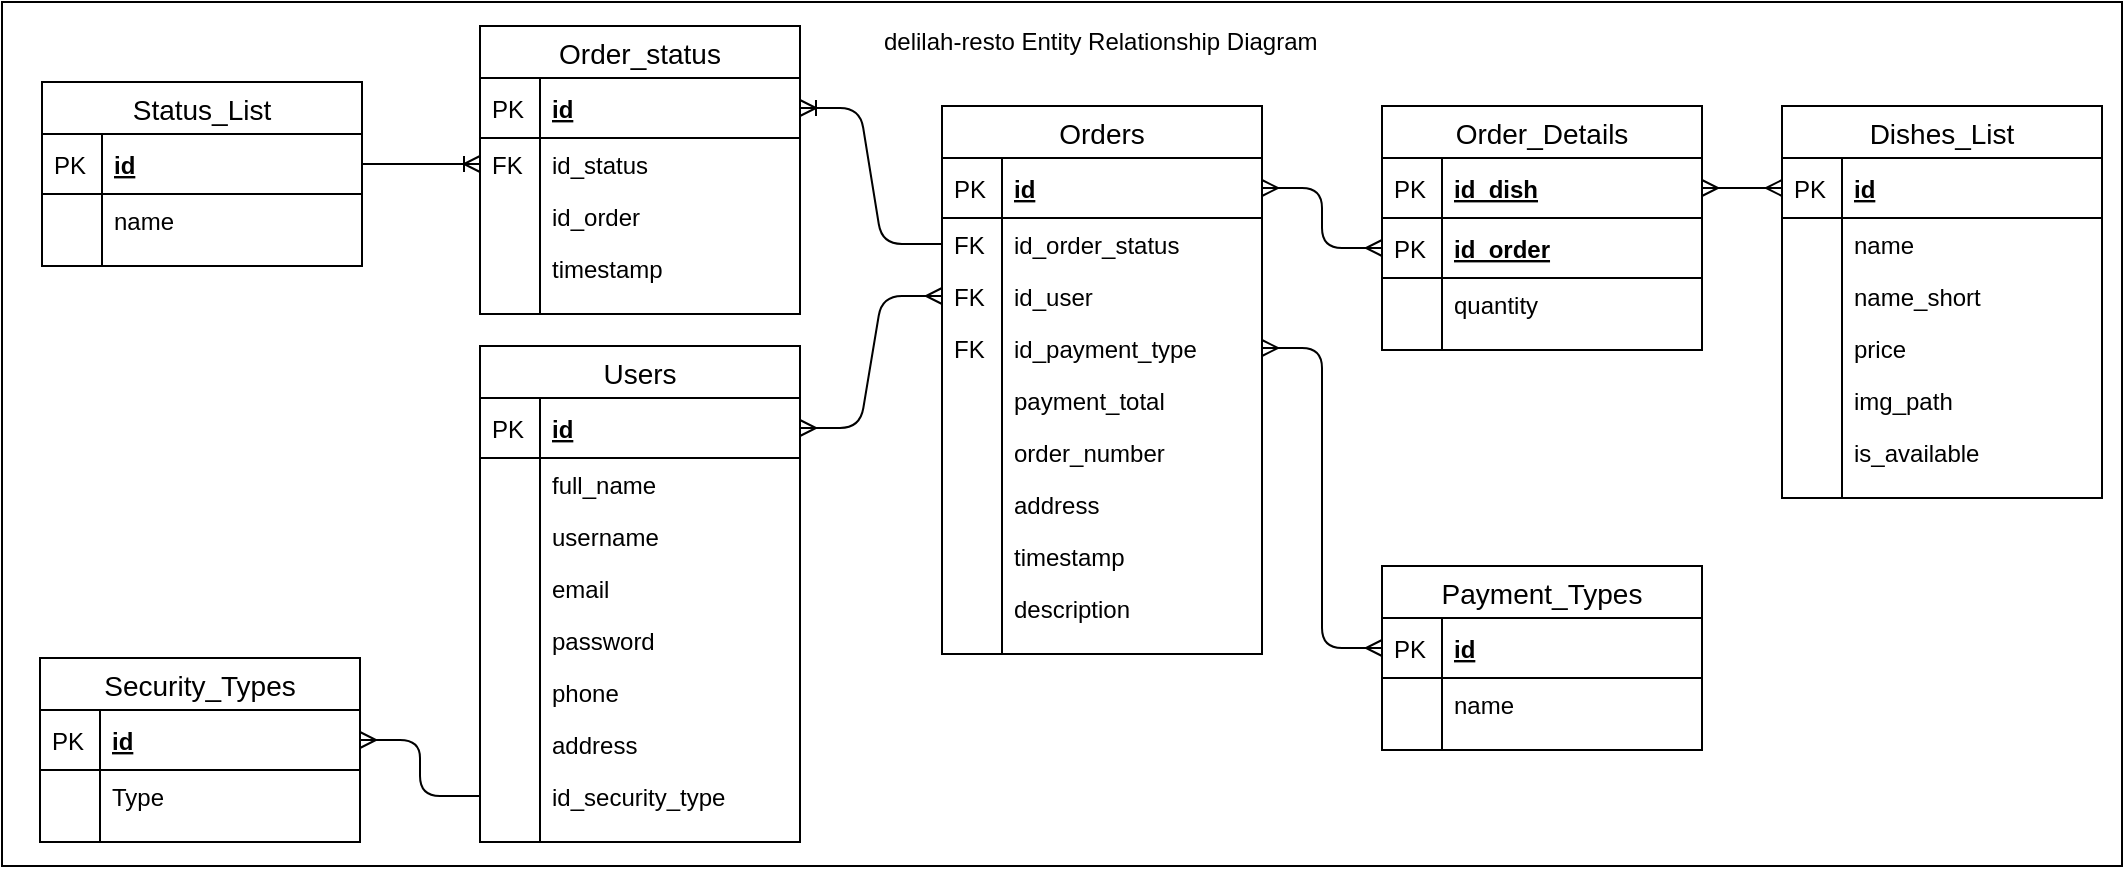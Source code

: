 <mxfile version="13.2.4" type="device"><diagram name="Page-1" id="e56a1550-8fbb-45ad-956c-1786394a9013"><mxGraphModel dx="1146" dy="1404" grid="1" gridSize="10" guides="1" tooltips="1" connect="1" arrows="1" fold="1" page="1" pageScale="1" pageWidth="1100" pageHeight="850" background="#ffffff" math="0" shadow="0"><root><mxCell id="0"/><mxCell id="1" parent="0"/><mxCell id="ameJ8bf6RrsIPNFNoTYk-157" value="" style="rounded=0;whiteSpace=wrap;html=1;" parent="1" vertex="1"><mxGeometry x="30" y="-32" width="1060" height="432" as="geometry"/></mxCell><mxCell id="ameJ8bf6RrsIPNFNoTYk-36" value="Orders" style="swimlane;fontStyle=0;childLayout=stackLayout;horizontal=1;startSize=26;horizontalStack=0;resizeParent=1;resizeParentMax=0;resizeLast=0;collapsible=1;marginBottom=0;align=center;fontSize=14;" parent="1" vertex="1"><mxGeometry x="500" y="20" width="160" height="274" as="geometry"/></mxCell><mxCell id="ameJ8bf6RrsIPNFNoTYk-37" value="id" style="shape=partialRectangle;top=0;left=0;right=0;bottom=1;align=left;verticalAlign=middle;fillColor=none;spacingLeft=34;spacingRight=4;overflow=hidden;rotatable=0;points=[[0,0.5],[1,0.5]];portConstraint=eastwest;dropTarget=0;fontStyle=5;fontSize=12;" parent="ameJ8bf6RrsIPNFNoTYk-36" vertex="1"><mxGeometry y="26" width="160" height="30" as="geometry"/></mxCell><mxCell id="ameJ8bf6RrsIPNFNoTYk-38" value="PK" style="shape=partialRectangle;top=0;left=0;bottom=0;fillColor=none;align=left;verticalAlign=middle;spacingLeft=4;spacingRight=4;overflow=hidden;rotatable=0;points=[];portConstraint=eastwest;part=1;fontSize=12;" parent="ameJ8bf6RrsIPNFNoTYk-37" vertex="1" connectable="0"><mxGeometry width="30" height="30" as="geometry"/></mxCell><mxCell id="LwwkhVzEmKCpredqibj8-4" value="id_order_status" style="shape=partialRectangle;top=0;left=0;right=0;bottom=0;align=left;verticalAlign=top;fillColor=none;spacingLeft=34;spacingRight=4;overflow=hidden;rotatable=0;points=[[0,0.5],[1,0.5]];portConstraint=eastwest;dropTarget=0;fontSize=12;" parent="ameJ8bf6RrsIPNFNoTYk-36" vertex="1"><mxGeometry y="56" width="160" height="26" as="geometry"/></mxCell><mxCell id="LwwkhVzEmKCpredqibj8-5" value="FK" style="shape=partialRectangle;top=0;left=0;bottom=0;fillColor=none;align=left;verticalAlign=top;spacingLeft=4;spacingRight=4;overflow=hidden;rotatable=0;points=[];portConstraint=eastwest;part=1;fontSize=12;" parent="LwwkhVzEmKCpredqibj8-4" vertex="1" connectable="0"><mxGeometry width="30" height="26" as="geometry"/></mxCell><mxCell id="ameJ8bf6RrsIPNFNoTYk-39" value="id_user" style="shape=partialRectangle;top=0;left=0;right=0;bottom=0;align=left;verticalAlign=top;fillColor=none;spacingLeft=34;spacingRight=4;overflow=hidden;rotatable=0;points=[[0,0.5],[1,0.5]];portConstraint=eastwest;dropTarget=0;fontSize=12;" parent="ameJ8bf6RrsIPNFNoTYk-36" vertex="1"><mxGeometry y="82" width="160" height="26" as="geometry"/></mxCell><mxCell id="ameJ8bf6RrsIPNFNoTYk-40" value="FK" style="shape=partialRectangle;top=0;left=0;bottom=0;fillColor=none;align=left;verticalAlign=top;spacingLeft=4;spacingRight=4;overflow=hidden;rotatable=0;points=[];portConstraint=eastwest;part=1;fontSize=12;" parent="ameJ8bf6RrsIPNFNoTYk-39" vertex="1" connectable="0"><mxGeometry width="30" height="26" as="geometry"/></mxCell><mxCell id="ameJ8bf6RrsIPNFNoTYk-50" value="id_payment_type" style="shape=partialRectangle;top=0;left=0;right=0;bottom=0;align=left;verticalAlign=top;fillColor=none;spacingLeft=34;spacingRight=4;overflow=hidden;rotatable=0;points=[[0,0.5],[1,0.5]];portConstraint=eastwest;dropTarget=0;fontSize=12;" parent="ameJ8bf6RrsIPNFNoTYk-36" vertex="1"><mxGeometry y="108" width="160" height="26" as="geometry"/></mxCell><mxCell id="ameJ8bf6RrsIPNFNoTYk-51" value="FK" style="shape=partialRectangle;top=0;left=0;bottom=0;fillColor=none;align=left;verticalAlign=top;spacingLeft=4;spacingRight=4;overflow=hidden;rotatable=0;points=[];portConstraint=eastwest;part=1;fontSize=12;" parent="ameJ8bf6RrsIPNFNoTYk-50" vertex="1" connectable="0"><mxGeometry width="30" height="26" as="geometry"/></mxCell><mxCell id="ameJ8bf6RrsIPNFNoTYk-92" value="payment_total" style="shape=partialRectangle;top=0;left=0;right=0;bottom=0;align=left;verticalAlign=top;fillColor=none;spacingLeft=34;spacingRight=4;overflow=hidden;rotatable=0;points=[[0,0.5],[1,0.5]];portConstraint=eastwest;dropTarget=0;fontSize=12;" parent="ameJ8bf6RrsIPNFNoTYk-36" vertex="1"><mxGeometry y="134" width="160" height="26" as="geometry"/></mxCell><mxCell id="ameJ8bf6RrsIPNFNoTYk-93" value="" style="shape=partialRectangle;top=0;left=0;bottom=0;fillColor=none;align=left;verticalAlign=top;spacingLeft=4;spacingRight=4;overflow=hidden;rotatable=0;points=[];portConstraint=eastwest;part=1;fontSize=12;" parent="ameJ8bf6RrsIPNFNoTYk-92" vertex="1" connectable="0"><mxGeometry width="30" height="26" as="geometry"/></mxCell><mxCell id="ameJ8bf6RrsIPNFNoTYk-96" value="order_number" style="shape=partialRectangle;top=0;left=0;right=0;bottom=0;align=left;verticalAlign=top;fillColor=none;spacingLeft=34;spacingRight=4;overflow=hidden;rotatable=0;points=[[0,0.5],[1,0.5]];portConstraint=eastwest;dropTarget=0;fontSize=12;" parent="ameJ8bf6RrsIPNFNoTYk-36" vertex="1"><mxGeometry y="160" width="160" height="26" as="geometry"/></mxCell><mxCell id="ameJ8bf6RrsIPNFNoTYk-97" value="" style="shape=partialRectangle;top=0;left=0;bottom=0;fillColor=none;align=left;verticalAlign=top;spacingLeft=4;spacingRight=4;overflow=hidden;rotatable=0;points=[];portConstraint=eastwest;part=1;fontSize=12;" parent="ameJ8bf6RrsIPNFNoTYk-96" vertex="1" connectable="0"><mxGeometry width="30" height="26" as="geometry"/></mxCell><mxCell id="ameJ8bf6RrsIPNFNoTYk-98" value="address" style="shape=partialRectangle;top=0;left=0;right=0;bottom=0;align=left;verticalAlign=top;fillColor=none;spacingLeft=34;spacingRight=4;overflow=hidden;rotatable=0;points=[[0,0.5],[1,0.5]];portConstraint=eastwest;dropTarget=0;fontSize=12;" parent="ameJ8bf6RrsIPNFNoTYk-36" vertex="1"><mxGeometry y="186" width="160" height="26" as="geometry"/></mxCell><mxCell id="ameJ8bf6RrsIPNFNoTYk-99" value="" style="shape=partialRectangle;top=0;left=0;bottom=0;fillColor=none;align=left;verticalAlign=top;spacingLeft=4;spacingRight=4;overflow=hidden;rotatable=0;points=[];portConstraint=eastwest;part=1;fontSize=12;" parent="ameJ8bf6RrsIPNFNoTYk-98" vertex="1" connectable="0"><mxGeometry width="30" height="26" as="geometry"/></mxCell><mxCell id="ameJ8bf6RrsIPNFNoTYk-100" value="timestamp" style="shape=partialRectangle;top=0;left=0;right=0;bottom=0;align=left;verticalAlign=top;fillColor=none;spacingLeft=34;spacingRight=4;overflow=hidden;rotatable=0;points=[[0,0.5],[1,0.5]];portConstraint=eastwest;dropTarget=0;fontSize=12;" parent="ameJ8bf6RrsIPNFNoTYk-36" vertex="1"><mxGeometry y="212" width="160" height="26" as="geometry"/></mxCell><mxCell id="ameJ8bf6RrsIPNFNoTYk-101" value="" style="shape=partialRectangle;top=0;left=0;bottom=0;fillColor=none;align=left;verticalAlign=top;spacingLeft=4;spacingRight=4;overflow=hidden;rotatable=0;points=[];portConstraint=eastwest;part=1;fontSize=12;" parent="ameJ8bf6RrsIPNFNoTYk-100" vertex="1" connectable="0"><mxGeometry width="30" height="26" as="geometry"/></mxCell><mxCell id="dziBajmSsHBGltMWX1kv-1" value="description" style="shape=partialRectangle;top=0;left=0;right=0;bottom=0;align=left;verticalAlign=top;fillColor=none;spacingLeft=34;spacingRight=4;overflow=hidden;rotatable=0;points=[[0,0.5],[1,0.5]];portConstraint=eastwest;dropTarget=0;fontSize=12;" vertex="1" parent="ameJ8bf6RrsIPNFNoTYk-36"><mxGeometry y="238" width="160" height="26" as="geometry"/></mxCell><mxCell id="dziBajmSsHBGltMWX1kv-2" value="" style="shape=partialRectangle;top=0;left=0;bottom=0;fillColor=none;align=left;verticalAlign=top;spacingLeft=4;spacingRight=4;overflow=hidden;rotatable=0;points=[];portConstraint=eastwest;part=1;fontSize=12;" vertex="1" connectable="0" parent="dziBajmSsHBGltMWX1kv-1"><mxGeometry width="30" height="26" as="geometry"/></mxCell><mxCell id="ameJ8bf6RrsIPNFNoTYk-45" value="" style="shape=partialRectangle;top=0;left=0;right=0;bottom=0;align=left;verticalAlign=top;fillColor=none;spacingLeft=34;spacingRight=4;overflow=hidden;rotatable=0;points=[[0,0.5],[1,0.5]];portConstraint=eastwest;dropTarget=0;fontSize=12;" parent="ameJ8bf6RrsIPNFNoTYk-36" vertex="1"><mxGeometry y="264" width="160" height="10" as="geometry"/></mxCell><mxCell id="ameJ8bf6RrsIPNFNoTYk-46" value="" style="shape=partialRectangle;top=0;left=0;bottom=0;fillColor=none;align=left;verticalAlign=top;spacingLeft=4;spacingRight=4;overflow=hidden;rotatable=0;points=[];portConstraint=eastwest;part=1;fontSize=12;" parent="ameJ8bf6RrsIPNFNoTYk-45" vertex="1" connectable="0"><mxGeometry width="30" height="10" as="geometry"/></mxCell><mxCell id="ameJ8bf6RrsIPNFNoTYk-48" value="" style="edgeStyle=entityRelationEdgeStyle;fontSize=12;html=1;endArrow=ERmany;startArrow=ERmany;" parent="1" source="ameJ8bf6RrsIPNFNoTYk-5" target="ameJ8bf6RrsIPNFNoTYk-20" edge="1"><mxGeometry width="100" height="100" relative="1" as="geometry"><mxPoint x="140" y="770" as="sourcePoint"/><mxPoint x="240" y="670" as="targetPoint"/></mxGeometry></mxCell><mxCell id="ameJ8bf6RrsIPNFNoTYk-64" value="" style="edgeStyle=entityRelationEdgeStyle;fontSize=12;html=1;endArrow=ERoneToMany;" parent="1" source="LwwkhVzEmKCpredqibj8-4" target="ameJ8bf6RrsIPNFNoTYk-53" edge="1"><mxGeometry width="100" height="100" relative="1" as="geometry"><mxPoint x="660" y="141" as="sourcePoint"/><mxPoint x="810" y="410" as="targetPoint"/></mxGeometry></mxCell><mxCell id="ameJ8bf6RrsIPNFNoTYk-91" value="" style="edgeStyle=entityRelationEdgeStyle;fontSize=12;html=1;endArrow=ERmany;startArrow=ERmany;" parent="1" source="ameJ8bf6RrsIPNFNoTYk-50" target="ameJ8bf6RrsIPNFNoTYk-81" edge="1"><mxGeometry width="100" height="100" relative="1" as="geometry"><mxPoint x="600" y="660" as="sourcePoint"/><mxPoint x="700" y="560" as="targetPoint"/></mxGeometry></mxCell><mxCell id="ameJ8bf6RrsIPNFNoTYk-114" value="" style="edgeStyle=entityRelationEdgeStyle;fontSize=12;html=1;endArrow=ERmany;startArrow=ERmany;" parent="1" source="ameJ8bf6RrsIPNFNoTYk-103" target="ameJ8bf6RrsIPNFNoTYk-39" edge="1"><mxGeometry width="100" height="100" relative="1" as="geometry"><mxPoint x="420" y="450" as="sourcePoint"/><mxPoint x="520" y="350" as="targetPoint"/></mxGeometry></mxCell><mxCell id="ameJ8bf6RrsIPNFNoTYk-156" value="delilah-resto Entity Relationship Diagram" style="text;strokeColor=none;fillColor=none;spacingLeft=4;spacingRight=4;overflow=hidden;rotatable=0;points=[[0,0.5],[1,0.5]];portConstraint=eastwest;fontSize=12;" parent="1" vertex="1"><mxGeometry x="465" y="-26" width="230" height="26" as="geometry"/></mxCell><mxCell id="ameJ8bf6RrsIPNFNoTYk-49" value="" style="edgeStyle=entityRelationEdgeStyle;fontSize=12;html=1;endArrow=ERmany;startArrow=ERmany;" parent="1" source="ameJ8bf6RrsIPNFNoTYk-33" target="ameJ8bf6RrsIPNFNoTYk-37" edge="1"><mxGeometry width="100" height="100" relative="1" as="geometry"><mxPoint x="360" y="580" as="sourcePoint"/><mxPoint x="460" y="480" as="targetPoint"/></mxGeometry></mxCell><mxCell id="ameJ8bf6RrsIPNFNoTYk-52" value="Order_status" style="swimlane;fontStyle=0;childLayout=stackLayout;horizontal=1;startSize=26;horizontalStack=0;resizeParent=1;resizeParentMax=0;resizeLast=0;collapsible=1;marginBottom=0;align=center;fontSize=14;" parent="1" vertex="1"><mxGeometry x="269" y="-20" width="160" height="144" as="geometry"/></mxCell><mxCell id="ameJ8bf6RrsIPNFNoTYk-53" value="id" style="shape=partialRectangle;top=0;left=0;right=0;bottom=1;align=left;verticalAlign=middle;fillColor=none;spacingLeft=34;spacingRight=4;overflow=hidden;rotatable=0;points=[[0,0.5],[1,0.5]];portConstraint=eastwest;dropTarget=0;fontStyle=5;fontSize=12;" parent="ameJ8bf6RrsIPNFNoTYk-52" vertex="1"><mxGeometry y="26" width="160" height="30" as="geometry"/></mxCell><mxCell id="ameJ8bf6RrsIPNFNoTYk-54" value="PK" style="shape=partialRectangle;top=0;left=0;bottom=0;fillColor=none;align=left;verticalAlign=middle;spacingLeft=4;spacingRight=4;overflow=hidden;rotatable=0;points=[];portConstraint=eastwest;part=1;fontSize=12;" parent="ameJ8bf6RrsIPNFNoTYk-53" vertex="1" connectable="0"><mxGeometry width="30" height="30" as="geometry"/></mxCell><mxCell id="ameJ8bf6RrsIPNFNoTYk-55" value="id_status" style="shape=partialRectangle;top=0;left=0;right=0;bottom=0;align=left;verticalAlign=top;fillColor=none;spacingLeft=34;spacingRight=4;overflow=hidden;rotatable=0;points=[[0,0.5],[1,0.5]];portConstraint=eastwest;dropTarget=0;fontSize=12;" parent="ameJ8bf6RrsIPNFNoTYk-52" vertex="1"><mxGeometry y="56" width="160" height="26" as="geometry"/></mxCell><mxCell id="ameJ8bf6RrsIPNFNoTYk-56" value="FK" style="shape=partialRectangle;top=0;left=0;bottom=0;fillColor=none;align=left;verticalAlign=top;spacingLeft=4;spacingRight=4;overflow=hidden;rotatable=0;points=[];portConstraint=eastwest;part=1;fontSize=12;" parent="ameJ8bf6RrsIPNFNoTYk-55" vertex="1" connectable="0"><mxGeometry width="30" height="26" as="geometry"/></mxCell><mxCell id="ameJ8bf6RrsIPNFNoTYk-57" value="id_order" style="shape=partialRectangle;top=0;left=0;right=0;bottom=0;align=left;verticalAlign=top;fillColor=none;spacingLeft=34;spacingRight=4;overflow=hidden;rotatable=0;points=[[0,0.5],[1,0.5]];portConstraint=eastwest;dropTarget=0;fontSize=12;" parent="ameJ8bf6RrsIPNFNoTYk-52" vertex="1"><mxGeometry y="82" width="160" height="26" as="geometry"/></mxCell><mxCell id="ameJ8bf6RrsIPNFNoTYk-58" value="" style="shape=partialRectangle;top=0;left=0;bottom=0;fillColor=none;align=left;verticalAlign=top;spacingLeft=4;spacingRight=4;overflow=hidden;rotatable=0;points=[];portConstraint=eastwest;part=1;fontSize=12;" parent="ameJ8bf6RrsIPNFNoTYk-57" vertex="1" connectable="0"><mxGeometry width="30" height="26" as="geometry"/></mxCell><mxCell id="LwwkhVzEmKCpredqibj8-10" value="timestamp" style="shape=partialRectangle;top=0;left=0;right=0;bottom=0;align=left;verticalAlign=top;fillColor=none;spacingLeft=34;spacingRight=4;overflow=hidden;rotatable=0;points=[[0,0.5],[1,0.5]];portConstraint=eastwest;dropTarget=0;fontSize=12;" parent="ameJ8bf6RrsIPNFNoTYk-52" vertex="1"><mxGeometry y="108" width="160" height="26" as="geometry"/></mxCell><mxCell id="LwwkhVzEmKCpredqibj8-11" value="" style="shape=partialRectangle;top=0;left=0;bottom=0;fillColor=none;align=left;verticalAlign=top;spacingLeft=4;spacingRight=4;overflow=hidden;rotatable=0;points=[];portConstraint=eastwest;part=1;fontSize=12;" parent="LwwkhVzEmKCpredqibj8-10" vertex="1" connectable="0"><mxGeometry width="30" height="26" as="geometry"/></mxCell><mxCell id="ameJ8bf6RrsIPNFNoTYk-61" value="" style="shape=partialRectangle;top=0;left=0;right=0;bottom=0;align=left;verticalAlign=top;fillColor=none;spacingLeft=34;spacingRight=4;overflow=hidden;rotatable=0;points=[[0,0.5],[1,0.5]];portConstraint=eastwest;dropTarget=0;fontSize=12;" parent="ameJ8bf6RrsIPNFNoTYk-52" vertex="1"><mxGeometry y="134" width="160" height="10" as="geometry"/></mxCell><mxCell id="ameJ8bf6RrsIPNFNoTYk-62" value="" style="shape=partialRectangle;top=0;left=0;bottom=0;fillColor=none;align=left;verticalAlign=top;spacingLeft=4;spacingRight=4;overflow=hidden;rotatable=0;points=[];portConstraint=eastwest;part=1;fontSize=12;" parent="ameJ8bf6RrsIPNFNoTYk-61" vertex="1" connectable="0"><mxGeometry width="30" height="10" as="geometry"/></mxCell><mxCell id="LwwkhVzEmKCpredqibj8-12" value="" style="edgeStyle=entityRelationEdgeStyle;fontSize=12;html=1;endArrow=ERoneToMany;" parent="1" source="ameJ8bf6RrsIPNFNoTYk-67" target="ameJ8bf6RrsIPNFNoTYk-55" edge="1"><mxGeometry width="100" height="100" relative="1" as="geometry"><mxPoint x="120" y="260" as="sourcePoint"/><mxPoint x="220" y="160" as="targetPoint"/></mxGeometry></mxCell><mxCell id="ameJ8bf6RrsIPNFNoTYk-102" value="Users" style="swimlane;fontStyle=0;childLayout=stackLayout;horizontal=1;startSize=26;horizontalStack=0;resizeParent=1;resizeParentMax=0;resizeLast=0;collapsible=1;marginBottom=0;align=center;fontSize=14;" parent="1" vertex="1"><mxGeometry x="269" y="140" width="160" height="248" as="geometry"/></mxCell><mxCell id="ameJ8bf6RrsIPNFNoTYk-103" value="id" style="shape=partialRectangle;top=0;left=0;right=0;bottom=1;align=left;verticalAlign=middle;fillColor=none;spacingLeft=34;spacingRight=4;overflow=hidden;rotatable=0;points=[[0,0.5],[1,0.5]];portConstraint=eastwest;dropTarget=0;fontStyle=5;fontSize=12;" parent="ameJ8bf6RrsIPNFNoTYk-102" vertex="1"><mxGeometry y="26" width="160" height="30" as="geometry"/></mxCell><mxCell id="ameJ8bf6RrsIPNFNoTYk-104" value="PK" style="shape=partialRectangle;top=0;left=0;bottom=0;fillColor=none;align=left;verticalAlign=middle;spacingLeft=4;spacingRight=4;overflow=hidden;rotatable=0;points=[];portConstraint=eastwest;part=1;fontSize=12;" parent="ameJ8bf6RrsIPNFNoTYk-103" vertex="1" connectable="0"><mxGeometry width="30" height="30" as="geometry"/></mxCell><mxCell id="ameJ8bf6RrsIPNFNoTYk-105" value="full_name" style="shape=partialRectangle;top=0;left=0;right=0;bottom=0;align=left;verticalAlign=top;fillColor=none;spacingLeft=34;spacingRight=4;overflow=hidden;rotatable=0;points=[[0,0.5],[1,0.5]];portConstraint=eastwest;dropTarget=0;fontSize=12;" parent="ameJ8bf6RrsIPNFNoTYk-102" vertex="1"><mxGeometry y="56" width="160" height="26" as="geometry"/></mxCell><mxCell id="ameJ8bf6RrsIPNFNoTYk-106" value="" style="shape=partialRectangle;top=0;left=0;bottom=0;fillColor=none;align=left;verticalAlign=top;spacingLeft=4;spacingRight=4;overflow=hidden;rotatable=0;points=[];portConstraint=eastwest;part=1;fontSize=12;" parent="ameJ8bf6RrsIPNFNoTYk-105" vertex="1" connectable="0"><mxGeometry width="30" height="26" as="geometry"/></mxCell><mxCell id="ameJ8bf6RrsIPNFNoTYk-135" value="username" style="shape=partialRectangle;top=0;left=0;right=0;bottom=0;align=left;verticalAlign=top;fillColor=none;spacingLeft=34;spacingRight=4;overflow=hidden;rotatable=0;points=[[0,0.5],[1,0.5]];portConstraint=eastwest;dropTarget=0;fontSize=12;" parent="ameJ8bf6RrsIPNFNoTYk-102" vertex="1"><mxGeometry y="82" width="160" height="26" as="geometry"/></mxCell><mxCell id="ameJ8bf6RrsIPNFNoTYk-136" value="" style="shape=partialRectangle;top=0;left=0;bottom=0;fillColor=none;align=left;verticalAlign=top;spacingLeft=4;spacingRight=4;overflow=hidden;rotatable=0;points=[];portConstraint=eastwest;part=1;fontSize=12;" parent="ameJ8bf6RrsIPNFNoTYk-135" vertex="1" connectable="0"><mxGeometry width="30" height="26" as="geometry"/></mxCell><mxCell id="ameJ8bf6RrsIPNFNoTYk-137" value="email" style="shape=partialRectangle;top=0;left=0;right=0;bottom=0;align=left;verticalAlign=top;fillColor=none;spacingLeft=34;spacingRight=4;overflow=hidden;rotatable=0;points=[[0,0.5],[1,0.5]];portConstraint=eastwest;dropTarget=0;fontSize=12;" parent="ameJ8bf6RrsIPNFNoTYk-102" vertex="1"><mxGeometry y="108" width="160" height="26" as="geometry"/></mxCell><mxCell id="ameJ8bf6RrsIPNFNoTYk-138" value="" style="shape=partialRectangle;top=0;left=0;bottom=0;fillColor=none;align=left;verticalAlign=top;spacingLeft=4;spacingRight=4;overflow=hidden;rotatable=0;points=[];portConstraint=eastwest;part=1;fontSize=12;" parent="ameJ8bf6RrsIPNFNoTYk-137" vertex="1" connectable="0"><mxGeometry width="30" height="26" as="geometry"/></mxCell><mxCell id="ameJ8bf6RrsIPNFNoTYk-139" value="password" style="shape=partialRectangle;top=0;left=0;right=0;bottom=0;align=left;verticalAlign=top;fillColor=none;spacingLeft=34;spacingRight=4;overflow=hidden;rotatable=0;points=[[0,0.5],[1,0.5]];portConstraint=eastwest;dropTarget=0;fontSize=12;" parent="ameJ8bf6RrsIPNFNoTYk-102" vertex="1"><mxGeometry y="134" width="160" height="26" as="geometry"/></mxCell><mxCell id="ameJ8bf6RrsIPNFNoTYk-140" value="" style="shape=partialRectangle;top=0;left=0;bottom=0;fillColor=none;align=left;verticalAlign=top;spacingLeft=4;spacingRight=4;overflow=hidden;rotatable=0;points=[];portConstraint=eastwest;part=1;fontSize=12;" parent="ameJ8bf6RrsIPNFNoTYk-139" vertex="1" connectable="0"><mxGeometry width="30" height="26" as="geometry"/></mxCell><mxCell id="ameJ8bf6RrsIPNFNoTYk-107" value="phone" style="shape=partialRectangle;top=0;left=0;right=0;bottom=0;align=left;verticalAlign=top;fillColor=none;spacingLeft=34;spacingRight=4;overflow=hidden;rotatable=0;points=[[0,0.5],[1,0.5]];portConstraint=eastwest;dropTarget=0;fontSize=12;" parent="ameJ8bf6RrsIPNFNoTYk-102" vertex="1"><mxGeometry y="160" width="160" height="26" as="geometry"/></mxCell><mxCell id="ameJ8bf6RrsIPNFNoTYk-108" value="" style="shape=partialRectangle;top=0;left=0;bottom=0;fillColor=none;align=left;verticalAlign=top;spacingLeft=4;spacingRight=4;overflow=hidden;rotatable=0;points=[];portConstraint=eastwest;part=1;fontSize=12;" parent="ameJ8bf6RrsIPNFNoTYk-107" vertex="1" connectable="0"><mxGeometry width="30" height="26" as="geometry"/></mxCell><mxCell id="ameJ8bf6RrsIPNFNoTYk-109" value="address" style="shape=partialRectangle;top=0;left=0;right=0;bottom=0;align=left;verticalAlign=top;fillColor=none;spacingLeft=34;spacingRight=4;overflow=hidden;rotatable=0;points=[[0,0.5],[1,0.5]];portConstraint=eastwest;dropTarget=0;fontSize=12;" parent="ameJ8bf6RrsIPNFNoTYk-102" vertex="1"><mxGeometry y="186" width="160" height="26" as="geometry"/></mxCell><mxCell id="ameJ8bf6RrsIPNFNoTYk-110" value="" style="shape=partialRectangle;top=0;left=0;bottom=0;fillColor=none;align=left;verticalAlign=top;spacingLeft=4;spacingRight=4;overflow=hidden;rotatable=0;points=[];portConstraint=eastwest;part=1;fontSize=12;" parent="ameJ8bf6RrsIPNFNoTYk-109" vertex="1" connectable="0"><mxGeometry width="30" height="26" as="geometry"/></mxCell><mxCell id="dziBajmSsHBGltMWX1kv-3" value="id_security_type" style="shape=partialRectangle;top=0;left=0;right=0;bottom=0;align=left;verticalAlign=top;fillColor=none;spacingLeft=34;spacingRight=4;overflow=hidden;rotatable=0;points=[[0,0.5],[1,0.5]];portConstraint=eastwest;dropTarget=0;fontSize=12;" vertex="1" parent="ameJ8bf6RrsIPNFNoTYk-102"><mxGeometry y="212" width="160" height="26" as="geometry"/></mxCell><mxCell id="dziBajmSsHBGltMWX1kv-4" value="" style="shape=partialRectangle;top=0;left=0;bottom=0;fillColor=none;align=left;verticalAlign=top;spacingLeft=4;spacingRight=4;overflow=hidden;rotatable=0;points=[];portConstraint=eastwest;part=1;fontSize=12;" vertex="1" connectable="0" parent="dziBajmSsHBGltMWX1kv-3"><mxGeometry width="30" height="26" as="geometry"/></mxCell><mxCell id="ameJ8bf6RrsIPNFNoTYk-111" value="" style="shape=partialRectangle;top=0;left=0;right=0;bottom=0;align=left;verticalAlign=top;fillColor=none;spacingLeft=34;spacingRight=4;overflow=hidden;rotatable=0;points=[[0,0.5],[1,0.5]];portConstraint=eastwest;dropTarget=0;fontSize=12;" parent="ameJ8bf6RrsIPNFNoTYk-102" vertex="1"><mxGeometry y="238" width="160" height="10" as="geometry"/></mxCell><mxCell id="ameJ8bf6RrsIPNFNoTYk-112" value="" style="shape=partialRectangle;top=0;left=0;bottom=0;fillColor=none;align=left;verticalAlign=top;spacingLeft=4;spacingRight=4;overflow=hidden;rotatable=0;points=[];portConstraint=eastwest;part=1;fontSize=12;" parent="ameJ8bf6RrsIPNFNoTYk-111" vertex="1" connectable="0"><mxGeometry width="30" height="10" as="geometry"/></mxCell><mxCell id="ameJ8bf6RrsIPNFNoTYk-66" value="Status_List" style="swimlane;fontStyle=0;childLayout=stackLayout;horizontal=1;startSize=26;horizontalStack=0;resizeParent=1;resizeParentMax=0;resizeLast=0;collapsible=1;marginBottom=0;align=center;fontSize=14;" parent="1" vertex="1"><mxGeometry x="50" y="8" width="160" height="92" as="geometry"/></mxCell><mxCell id="ameJ8bf6RrsIPNFNoTYk-67" value="id" style="shape=partialRectangle;top=0;left=0;right=0;bottom=1;align=left;verticalAlign=middle;fillColor=none;spacingLeft=34;spacingRight=4;overflow=hidden;rotatable=0;points=[[0,0.5],[1,0.5]];portConstraint=eastwest;dropTarget=0;fontStyle=5;fontSize=12;" parent="ameJ8bf6RrsIPNFNoTYk-66" vertex="1"><mxGeometry y="26" width="160" height="30" as="geometry"/></mxCell><mxCell id="ameJ8bf6RrsIPNFNoTYk-68" value="PK" style="shape=partialRectangle;top=0;left=0;bottom=0;fillColor=none;align=left;verticalAlign=middle;spacingLeft=4;spacingRight=4;overflow=hidden;rotatable=0;points=[];portConstraint=eastwest;part=1;fontSize=12;" parent="ameJ8bf6RrsIPNFNoTYk-67" vertex="1" connectable="0"><mxGeometry width="30" height="30" as="geometry"/></mxCell><mxCell id="ameJ8bf6RrsIPNFNoTYk-69" value="name" style="shape=partialRectangle;top=0;left=0;right=0;bottom=0;align=left;verticalAlign=top;fillColor=none;spacingLeft=34;spacingRight=4;overflow=hidden;rotatable=0;points=[[0,0.5],[1,0.5]];portConstraint=eastwest;dropTarget=0;fontSize=12;" parent="ameJ8bf6RrsIPNFNoTYk-66" vertex="1"><mxGeometry y="56" width="160" height="26" as="geometry"/></mxCell><mxCell id="ameJ8bf6RrsIPNFNoTYk-70" value="" style="shape=partialRectangle;top=0;left=0;bottom=0;fillColor=none;align=left;verticalAlign=top;spacingLeft=4;spacingRight=4;overflow=hidden;rotatable=0;points=[];portConstraint=eastwest;part=1;fontSize=12;" parent="ameJ8bf6RrsIPNFNoTYk-69" vertex="1" connectable="0"><mxGeometry width="30" height="26" as="geometry"/></mxCell><mxCell id="ameJ8bf6RrsIPNFNoTYk-75" value="" style="shape=partialRectangle;top=0;left=0;right=0;bottom=0;align=left;verticalAlign=top;fillColor=none;spacingLeft=34;spacingRight=4;overflow=hidden;rotatable=0;points=[[0,0.5],[1,0.5]];portConstraint=eastwest;dropTarget=0;fontSize=12;" parent="ameJ8bf6RrsIPNFNoTYk-66" vertex="1"><mxGeometry y="82" width="160" height="10" as="geometry"/></mxCell><mxCell id="ameJ8bf6RrsIPNFNoTYk-76" value="" style="shape=partialRectangle;top=0;left=0;bottom=0;fillColor=none;align=left;verticalAlign=top;spacingLeft=4;spacingRight=4;overflow=hidden;rotatable=0;points=[];portConstraint=eastwest;part=1;fontSize=12;" parent="ameJ8bf6RrsIPNFNoTYk-75" vertex="1" connectable="0"><mxGeometry width="30" height="10" as="geometry"/></mxCell><mxCell id="dziBajmSsHBGltMWX1kv-25" value="" style="edgeStyle=entityRelationEdgeStyle;fontSize=12;html=1;endArrow=ERmany;" edge="1" parent="1" source="dziBajmSsHBGltMWX1kv-3" target="dziBajmSsHBGltMWX1kv-19"><mxGeometry width="100" height="100" relative="1" as="geometry"><mxPoint x="90" y="280" as="sourcePoint"/><mxPoint x="190" y="180" as="targetPoint"/></mxGeometry></mxCell><mxCell id="ameJ8bf6RrsIPNFNoTYk-80" value="Payment_Types" style="swimlane;fontStyle=0;childLayout=stackLayout;horizontal=1;startSize=26;horizontalStack=0;resizeParent=1;resizeParentMax=0;resizeLast=0;collapsible=1;marginBottom=0;align=center;fontSize=14;" parent="1" vertex="1"><mxGeometry x="720" y="250" width="160" height="92" as="geometry"/></mxCell><mxCell id="ameJ8bf6RrsIPNFNoTYk-81" value="id" style="shape=partialRectangle;top=0;left=0;right=0;bottom=1;align=left;verticalAlign=middle;fillColor=none;spacingLeft=34;spacingRight=4;overflow=hidden;rotatable=0;points=[[0,0.5],[1,0.5]];portConstraint=eastwest;dropTarget=0;fontStyle=5;fontSize=12;" parent="ameJ8bf6RrsIPNFNoTYk-80" vertex="1"><mxGeometry y="26" width="160" height="30" as="geometry"/></mxCell><mxCell id="ameJ8bf6RrsIPNFNoTYk-82" value="PK" style="shape=partialRectangle;top=0;left=0;bottom=0;fillColor=none;align=left;verticalAlign=middle;spacingLeft=4;spacingRight=4;overflow=hidden;rotatable=0;points=[];portConstraint=eastwest;part=1;fontSize=12;" parent="ameJ8bf6RrsIPNFNoTYk-81" vertex="1" connectable="0"><mxGeometry width="30" height="30" as="geometry"/></mxCell><mxCell id="ameJ8bf6RrsIPNFNoTYk-83" value="name" style="shape=partialRectangle;top=0;left=0;right=0;bottom=0;align=left;verticalAlign=top;fillColor=none;spacingLeft=34;spacingRight=4;overflow=hidden;rotatable=0;points=[[0,0.5],[1,0.5]];portConstraint=eastwest;dropTarget=0;fontSize=12;" parent="ameJ8bf6RrsIPNFNoTYk-80" vertex="1"><mxGeometry y="56" width="160" height="26" as="geometry"/></mxCell><mxCell id="ameJ8bf6RrsIPNFNoTYk-84" value="" style="shape=partialRectangle;top=0;left=0;bottom=0;fillColor=none;align=left;verticalAlign=top;spacingLeft=4;spacingRight=4;overflow=hidden;rotatable=0;points=[];portConstraint=eastwest;part=1;fontSize=12;" parent="ameJ8bf6RrsIPNFNoTYk-83" vertex="1" connectable="0"><mxGeometry width="30" height="26" as="geometry"/></mxCell><mxCell id="ameJ8bf6RrsIPNFNoTYk-89" value="" style="shape=partialRectangle;top=0;left=0;right=0;bottom=0;align=left;verticalAlign=top;fillColor=none;spacingLeft=34;spacingRight=4;overflow=hidden;rotatable=0;points=[[0,0.5],[1,0.5]];portConstraint=eastwest;dropTarget=0;fontSize=12;" parent="ameJ8bf6RrsIPNFNoTYk-80" vertex="1"><mxGeometry y="82" width="160" height="10" as="geometry"/></mxCell><mxCell id="ameJ8bf6RrsIPNFNoTYk-90" value="" style="shape=partialRectangle;top=0;left=0;bottom=0;fillColor=none;align=left;verticalAlign=top;spacingLeft=4;spacingRight=4;overflow=hidden;rotatable=0;points=[];portConstraint=eastwest;part=1;fontSize=12;" parent="ameJ8bf6RrsIPNFNoTYk-89" vertex="1" connectable="0"><mxGeometry width="30" height="10" as="geometry"/></mxCell><mxCell id="ameJ8bf6RrsIPNFNoTYk-19" value="Order_Details" style="swimlane;fontStyle=0;childLayout=stackLayout;horizontal=1;startSize=26;horizontalStack=0;resizeParent=1;resizeParentMax=0;resizeLast=0;collapsible=1;marginBottom=0;align=center;fontSize=14;" parent="1" vertex="1"><mxGeometry x="720" y="20" width="160" height="122" as="geometry"/></mxCell><mxCell id="ameJ8bf6RrsIPNFNoTYk-20" value="id_dish" style="shape=partialRectangle;top=0;left=0;right=0;bottom=1;align=left;verticalAlign=middle;fillColor=none;spacingLeft=34;spacingRight=4;overflow=hidden;rotatable=0;points=[[0,0.5],[1,0.5]];portConstraint=eastwest;dropTarget=0;fontStyle=5;fontSize=12;" parent="ameJ8bf6RrsIPNFNoTYk-19" vertex="1"><mxGeometry y="26" width="160" height="30" as="geometry"/></mxCell><mxCell id="ameJ8bf6RrsIPNFNoTYk-21" value="PK" style="shape=partialRectangle;top=0;left=0;bottom=0;fillColor=none;align=left;verticalAlign=middle;spacingLeft=4;spacingRight=4;overflow=hidden;rotatable=0;points=[];portConstraint=eastwest;part=1;fontSize=12;" parent="ameJ8bf6RrsIPNFNoTYk-20" vertex="1" connectable="0"><mxGeometry width="30" height="30" as="geometry"/></mxCell><mxCell id="ameJ8bf6RrsIPNFNoTYk-33" value="id_order" style="shape=partialRectangle;top=0;left=0;right=0;bottom=1;align=left;verticalAlign=middle;fillColor=none;spacingLeft=34;spacingRight=4;overflow=hidden;rotatable=0;points=[[0,0.5],[1,0.5]];portConstraint=eastwest;dropTarget=0;fontStyle=5;fontSize=12;" parent="ameJ8bf6RrsIPNFNoTYk-19" vertex="1"><mxGeometry y="56" width="160" height="30" as="geometry"/></mxCell><mxCell id="ameJ8bf6RrsIPNFNoTYk-34" value="PK" style="shape=partialRectangle;top=0;left=0;bottom=0;fillColor=none;align=left;verticalAlign=middle;spacingLeft=4;spacingRight=4;overflow=hidden;rotatable=0;points=[];portConstraint=eastwest;part=1;fontSize=12;" parent="ameJ8bf6RrsIPNFNoTYk-33" vertex="1" connectable="0"><mxGeometry width="30" height="30" as="geometry"/></mxCell><mxCell id="ameJ8bf6RrsIPNFNoTYk-22" value="quantity" style="shape=partialRectangle;top=0;left=0;right=0;bottom=0;align=left;verticalAlign=top;fillColor=none;spacingLeft=34;spacingRight=4;overflow=hidden;rotatable=0;points=[[0,0.5],[1,0.5]];portConstraint=eastwest;dropTarget=0;fontSize=12;" parent="ameJ8bf6RrsIPNFNoTYk-19" vertex="1"><mxGeometry y="86" width="160" height="26" as="geometry"/></mxCell><mxCell id="ameJ8bf6RrsIPNFNoTYk-23" value="" style="shape=partialRectangle;top=0;left=0;bottom=0;fillColor=none;align=left;verticalAlign=top;spacingLeft=4;spacingRight=4;overflow=hidden;rotatable=0;points=[];portConstraint=eastwest;part=1;fontSize=12;" parent="ameJ8bf6RrsIPNFNoTYk-22" vertex="1" connectable="0"><mxGeometry width="30" height="26" as="geometry"/></mxCell><mxCell id="ameJ8bf6RrsIPNFNoTYk-28" value="" style="shape=partialRectangle;top=0;left=0;right=0;bottom=0;align=left;verticalAlign=top;fillColor=none;spacingLeft=34;spacingRight=4;overflow=hidden;rotatable=0;points=[[0,0.5],[1,0.5]];portConstraint=eastwest;dropTarget=0;fontSize=12;" parent="ameJ8bf6RrsIPNFNoTYk-19" vertex="1"><mxGeometry y="112" width="160" height="10" as="geometry"/></mxCell><mxCell id="ameJ8bf6RrsIPNFNoTYk-29" value="" style="shape=partialRectangle;top=0;left=0;bottom=0;fillColor=none;align=left;verticalAlign=top;spacingLeft=4;spacingRight=4;overflow=hidden;rotatable=0;points=[];portConstraint=eastwest;part=1;fontSize=12;" parent="ameJ8bf6RrsIPNFNoTYk-28" vertex="1" connectable="0"><mxGeometry width="30" height="10" as="geometry"/></mxCell><mxCell id="ameJ8bf6RrsIPNFNoTYk-4" value="Dishes_List" style="swimlane;fontStyle=0;childLayout=stackLayout;horizontal=1;startSize=26;horizontalStack=0;resizeParent=1;resizeParentMax=0;resizeLast=0;collapsible=1;marginBottom=0;align=center;fontSize=14;" parent="1" vertex="1"><mxGeometry x="920" y="20" width="160" height="196" as="geometry"><mxRectangle x="470" y="240" width="80" height="26" as="alternateBounds"/></mxGeometry></mxCell><mxCell id="ameJ8bf6RrsIPNFNoTYk-5" value="id" style="shape=partialRectangle;top=0;left=0;right=0;bottom=1;align=left;verticalAlign=middle;fillColor=none;spacingLeft=34;spacingRight=4;overflow=hidden;rotatable=0;points=[[0,0.5],[1,0.5]];portConstraint=eastwest;dropTarget=0;fontStyle=5;fontSize=12;" parent="ameJ8bf6RrsIPNFNoTYk-4" vertex="1"><mxGeometry y="26" width="160" height="30" as="geometry"/></mxCell><mxCell id="ameJ8bf6RrsIPNFNoTYk-6" value="PK" style="shape=partialRectangle;top=0;left=0;bottom=0;fillColor=none;align=left;verticalAlign=middle;spacingLeft=4;spacingRight=4;overflow=hidden;rotatable=0;points=[];portConstraint=eastwest;part=1;fontSize=12;" parent="ameJ8bf6RrsIPNFNoTYk-5" vertex="1" connectable="0"><mxGeometry width="30" height="30" as="geometry"/></mxCell><mxCell id="ameJ8bf6RrsIPNFNoTYk-7" value="name" style="shape=partialRectangle;top=0;left=0;right=0;bottom=0;align=left;verticalAlign=top;fillColor=none;spacingLeft=34;spacingRight=4;overflow=hidden;rotatable=0;points=[[0,0.5],[1,0.5]];portConstraint=eastwest;dropTarget=0;fontSize=12;" parent="ameJ8bf6RrsIPNFNoTYk-4" vertex="1"><mxGeometry y="56" width="160" height="26" as="geometry"/></mxCell><mxCell id="ameJ8bf6RrsIPNFNoTYk-8" value="" style="shape=partialRectangle;top=0;left=0;bottom=0;fillColor=none;align=left;verticalAlign=top;spacingLeft=4;spacingRight=4;overflow=hidden;rotatable=0;points=[];portConstraint=eastwest;part=1;fontSize=12;" parent="ameJ8bf6RrsIPNFNoTYk-7" vertex="1" connectable="0"><mxGeometry width="30" height="26" as="geometry"/></mxCell><mxCell id="ameJ8bf6RrsIPNFNoTYk-9" value="name_short" style="shape=partialRectangle;top=0;left=0;right=0;bottom=0;align=left;verticalAlign=top;fillColor=none;spacingLeft=34;spacingRight=4;overflow=hidden;rotatable=0;points=[[0,0.5],[1,0.5]];portConstraint=eastwest;dropTarget=0;fontSize=12;" parent="ameJ8bf6RrsIPNFNoTYk-4" vertex="1"><mxGeometry y="82" width="160" height="26" as="geometry"/></mxCell><mxCell id="ameJ8bf6RrsIPNFNoTYk-10" value="" style="shape=partialRectangle;top=0;left=0;bottom=0;fillColor=none;align=left;verticalAlign=top;spacingLeft=4;spacingRight=4;overflow=hidden;rotatable=0;points=[];portConstraint=eastwest;part=1;fontSize=12;" parent="ameJ8bf6RrsIPNFNoTYk-9" vertex="1" connectable="0"><mxGeometry width="30" height="26" as="geometry"/></mxCell><mxCell id="ameJ8bf6RrsIPNFNoTYk-11" value="price" style="shape=partialRectangle;top=0;left=0;right=0;bottom=0;align=left;verticalAlign=top;fillColor=none;spacingLeft=34;spacingRight=4;overflow=hidden;rotatable=0;points=[[0,0.5],[1,0.5]];portConstraint=eastwest;dropTarget=0;fontSize=12;" parent="ameJ8bf6RrsIPNFNoTYk-4" vertex="1"><mxGeometry y="108" width="160" height="26" as="geometry"/></mxCell><mxCell id="ameJ8bf6RrsIPNFNoTYk-12" value="" style="shape=partialRectangle;top=0;left=0;bottom=0;fillColor=none;align=left;verticalAlign=top;spacingLeft=4;spacingRight=4;overflow=hidden;rotatable=0;points=[];portConstraint=eastwest;part=1;fontSize=12;" parent="ameJ8bf6RrsIPNFNoTYk-11" vertex="1" connectable="0"><mxGeometry width="30" height="26" as="geometry"/></mxCell><mxCell id="ameJ8bf6RrsIPNFNoTYk-15" value="img_path" style="shape=partialRectangle;top=0;left=0;right=0;bottom=0;align=left;verticalAlign=top;fillColor=none;spacingLeft=34;spacingRight=4;overflow=hidden;rotatable=0;points=[[0,0.5],[1,0.5]];portConstraint=eastwest;dropTarget=0;fontSize=12;" parent="ameJ8bf6RrsIPNFNoTYk-4" vertex="1"><mxGeometry y="134" width="160" height="26" as="geometry"/></mxCell><mxCell id="ameJ8bf6RrsIPNFNoTYk-16" value="" style="shape=partialRectangle;top=0;left=0;bottom=0;fillColor=none;align=left;verticalAlign=top;spacingLeft=4;spacingRight=4;overflow=hidden;rotatable=0;points=[];portConstraint=eastwest;part=1;fontSize=12;" parent="ameJ8bf6RrsIPNFNoTYk-15" vertex="1" connectable="0"><mxGeometry width="30" height="26" as="geometry"/></mxCell><mxCell id="LwwkhVzEmKCpredqibj8-14" value="is_available" style="shape=partialRectangle;top=0;left=0;right=0;bottom=0;align=left;verticalAlign=top;fillColor=none;spacingLeft=34;spacingRight=4;overflow=hidden;rotatable=0;points=[[0,0.5],[1,0.5]];portConstraint=eastwest;dropTarget=0;fontSize=12;" parent="ameJ8bf6RrsIPNFNoTYk-4" vertex="1"><mxGeometry y="160" width="160" height="26" as="geometry"/></mxCell><mxCell id="LwwkhVzEmKCpredqibj8-15" value="" style="shape=partialRectangle;top=0;left=0;bottom=0;fillColor=none;align=left;verticalAlign=top;spacingLeft=4;spacingRight=4;overflow=hidden;rotatable=0;points=[];portConstraint=eastwest;part=1;fontSize=12;" parent="LwwkhVzEmKCpredqibj8-14" vertex="1" connectable="0"><mxGeometry width="30" height="26" as="geometry"/></mxCell><mxCell id="ameJ8bf6RrsIPNFNoTYk-13" value="" style="shape=partialRectangle;top=0;left=0;right=0;bottom=0;align=left;verticalAlign=top;fillColor=none;spacingLeft=34;spacingRight=4;overflow=hidden;rotatable=0;points=[[0,0.5],[1,0.5]];portConstraint=eastwest;dropTarget=0;fontSize=12;" parent="ameJ8bf6RrsIPNFNoTYk-4" vertex="1"><mxGeometry y="186" width="160" height="10" as="geometry"/></mxCell><mxCell id="ameJ8bf6RrsIPNFNoTYk-14" value="" style="shape=partialRectangle;top=0;left=0;bottom=0;fillColor=none;align=left;verticalAlign=top;spacingLeft=4;spacingRight=4;overflow=hidden;rotatable=0;points=[];portConstraint=eastwest;part=1;fontSize=12;" parent="ameJ8bf6RrsIPNFNoTYk-13" vertex="1" connectable="0"><mxGeometry width="30" height="10" as="geometry"/></mxCell><mxCell id="dziBajmSsHBGltMWX1kv-18" value="Security_Types" style="swimlane;fontStyle=0;childLayout=stackLayout;horizontal=1;startSize=26;horizontalStack=0;resizeParent=1;resizeParentMax=0;resizeLast=0;collapsible=1;marginBottom=0;align=center;fontSize=14;" vertex="1" parent="1"><mxGeometry x="49" y="296" width="160" height="92" as="geometry"/></mxCell><mxCell id="dziBajmSsHBGltMWX1kv-19" value="id" style="shape=partialRectangle;top=0;left=0;right=0;bottom=1;align=left;verticalAlign=middle;fillColor=none;spacingLeft=34;spacingRight=4;overflow=hidden;rotatable=0;points=[[0,0.5],[1,0.5]];portConstraint=eastwest;dropTarget=0;fontStyle=5;fontSize=12;" vertex="1" parent="dziBajmSsHBGltMWX1kv-18"><mxGeometry y="26" width="160" height="30" as="geometry"/></mxCell><mxCell id="dziBajmSsHBGltMWX1kv-20" value="PK" style="shape=partialRectangle;top=0;left=0;bottom=0;fillColor=none;align=left;verticalAlign=middle;spacingLeft=4;spacingRight=4;overflow=hidden;rotatable=0;points=[];portConstraint=eastwest;part=1;fontSize=12;" vertex="1" connectable="0" parent="dziBajmSsHBGltMWX1kv-19"><mxGeometry width="30" height="30" as="geometry"/></mxCell><mxCell id="dziBajmSsHBGltMWX1kv-21" value="Type" style="shape=partialRectangle;top=0;left=0;right=0;bottom=0;align=left;verticalAlign=top;fillColor=none;spacingLeft=34;spacingRight=4;overflow=hidden;rotatable=0;points=[[0,0.5],[1,0.5]];portConstraint=eastwest;dropTarget=0;fontSize=12;" vertex="1" parent="dziBajmSsHBGltMWX1kv-18"><mxGeometry y="56" width="160" height="26" as="geometry"/></mxCell><mxCell id="dziBajmSsHBGltMWX1kv-22" value="" style="shape=partialRectangle;top=0;left=0;bottom=0;fillColor=none;align=left;verticalAlign=top;spacingLeft=4;spacingRight=4;overflow=hidden;rotatable=0;points=[];portConstraint=eastwest;part=1;fontSize=12;" vertex="1" connectable="0" parent="dziBajmSsHBGltMWX1kv-21"><mxGeometry width="30" height="26" as="geometry"/></mxCell><mxCell id="dziBajmSsHBGltMWX1kv-23" value="" style="shape=partialRectangle;top=0;left=0;right=0;bottom=0;align=left;verticalAlign=top;fillColor=none;spacingLeft=34;spacingRight=4;overflow=hidden;rotatable=0;points=[[0,0.5],[1,0.5]];portConstraint=eastwest;dropTarget=0;fontSize=12;" vertex="1" parent="dziBajmSsHBGltMWX1kv-18"><mxGeometry y="82" width="160" height="10" as="geometry"/></mxCell><mxCell id="dziBajmSsHBGltMWX1kv-24" value="" style="shape=partialRectangle;top=0;left=0;bottom=0;fillColor=none;align=left;verticalAlign=top;spacingLeft=4;spacingRight=4;overflow=hidden;rotatable=0;points=[];portConstraint=eastwest;part=1;fontSize=12;" vertex="1" connectable="0" parent="dziBajmSsHBGltMWX1kv-23"><mxGeometry width="30" height="10" as="geometry"/></mxCell></root></mxGraphModel></diagram></mxfile>